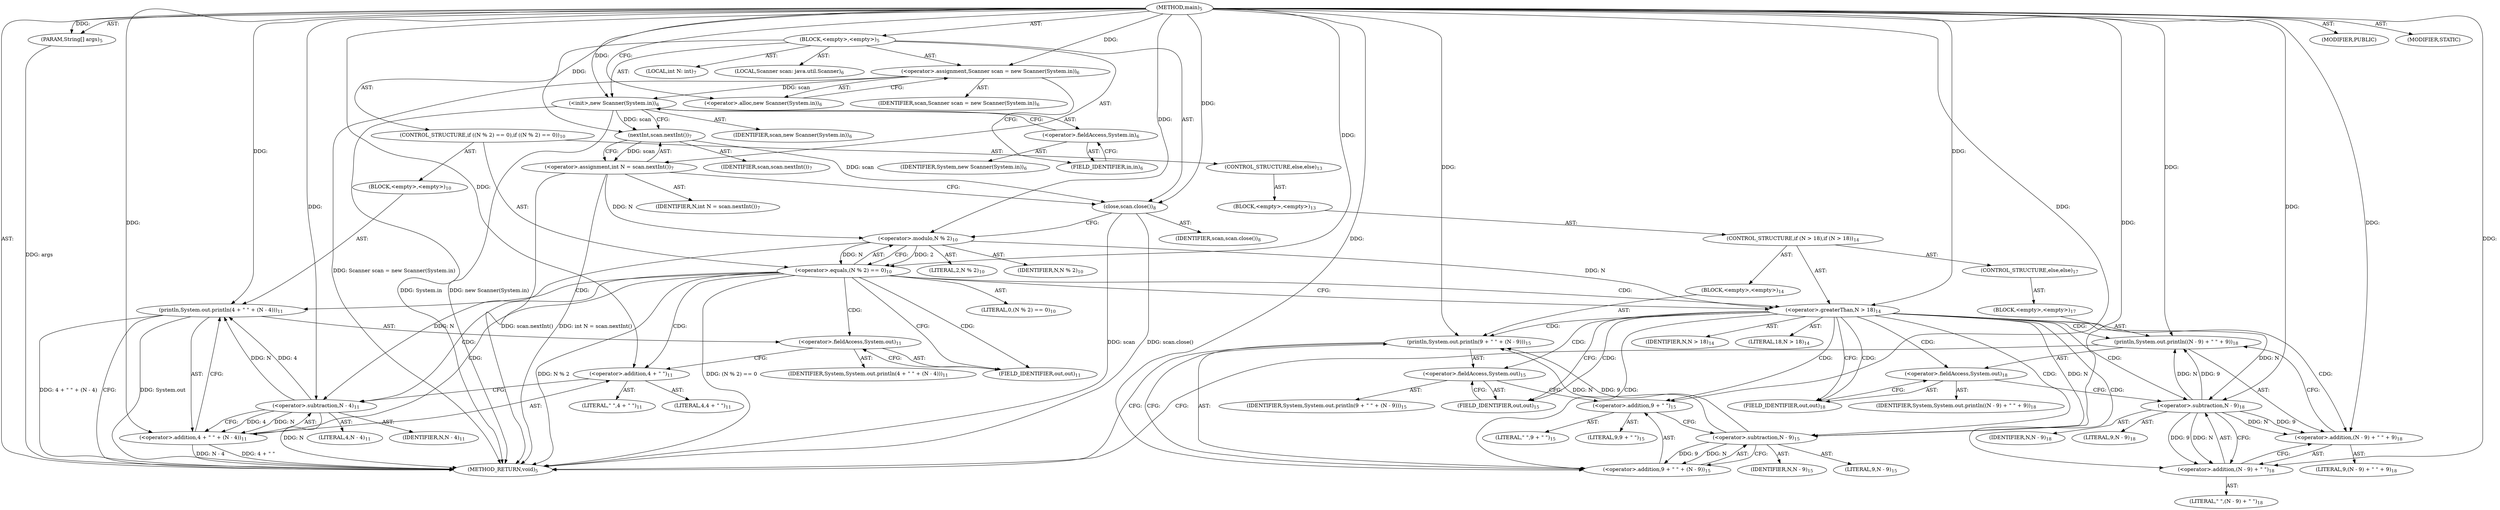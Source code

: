 digraph "main" {  
"19" [label = <(METHOD,main)<SUB>5</SUB>> ]
"20" [label = <(PARAM,String[] args)<SUB>5</SUB>> ]
"21" [label = <(BLOCK,&lt;empty&gt;,&lt;empty&gt;)<SUB>5</SUB>> ]
"4" [label = <(LOCAL,Scanner scan: java.util.Scanner)<SUB>6</SUB>> ]
"22" [label = <(&lt;operator&gt;.assignment,Scanner scan = new Scanner(System.in))<SUB>6</SUB>> ]
"23" [label = <(IDENTIFIER,scan,Scanner scan = new Scanner(System.in))<SUB>6</SUB>> ]
"24" [label = <(&lt;operator&gt;.alloc,new Scanner(System.in))<SUB>6</SUB>> ]
"25" [label = <(&lt;init&gt;,new Scanner(System.in))<SUB>6</SUB>> ]
"3" [label = <(IDENTIFIER,scan,new Scanner(System.in))<SUB>6</SUB>> ]
"26" [label = <(&lt;operator&gt;.fieldAccess,System.in)<SUB>6</SUB>> ]
"27" [label = <(IDENTIFIER,System,new Scanner(System.in))<SUB>6</SUB>> ]
"28" [label = <(FIELD_IDENTIFIER,in,in)<SUB>6</SUB>> ]
"29" [label = <(LOCAL,int N: int)<SUB>7</SUB>> ]
"30" [label = <(&lt;operator&gt;.assignment,int N = scan.nextInt())<SUB>7</SUB>> ]
"31" [label = <(IDENTIFIER,N,int N = scan.nextInt())<SUB>7</SUB>> ]
"32" [label = <(nextInt,scan.nextInt())<SUB>7</SUB>> ]
"33" [label = <(IDENTIFIER,scan,scan.nextInt())<SUB>7</SUB>> ]
"34" [label = <(close,scan.close())<SUB>8</SUB>> ]
"35" [label = <(IDENTIFIER,scan,scan.close())<SUB>8</SUB>> ]
"36" [label = <(CONTROL_STRUCTURE,if ((N % 2) == 0),if ((N % 2) == 0))<SUB>10</SUB>> ]
"37" [label = <(&lt;operator&gt;.equals,(N % 2) == 0)<SUB>10</SUB>> ]
"38" [label = <(&lt;operator&gt;.modulo,N % 2)<SUB>10</SUB>> ]
"39" [label = <(IDENTIFIER,N,N % 2)<SUB>10</SUB>> ]
"40" [label = <(LITERAL,2,N % 2)<SUB>10</SUB>> ]
"41" [label = <(LITERAL,0,(N % 2) == 0)<SUB>10</SUB>> ]
"42" [label = <(BLOCK,&lt;empty&gt;,&lt;empty&gt;)<SUB>10</SUB>> ]
"43" [label = <(println,System.out.println(4 + &quot; &quot; + (N - 4)))<SUB>11</SUB>> ]
"44" [label = <(&lt;operator&gt;.fieldAccess,System.out)<SUB>11</SUB>> ]
"45" [label = <(IDENTIFIER,System,System.out.println(4 + &quot; &quot; + (N - 4)))<SUB>11</SUB>> ]
"46" [label = <(FIELD_IDENTIFIER,out,out)<SUB>11</SUB>> ]
"47" [label = <(&lt;operator&gt;.addition,4 + &quot; &quot; + (N - 4))<SUB>11</SUB>> ]
"48" [label = <(&lt;operator&gt;.addition,4 + &quot; &quot;)<SUB>11</SUB>> ]
"49" [label = <(LITERAL,4,4 + &quot; &quot;)<SUB>11</SUB>> ]
"50" [label = <(LITERAL,&quot; &quot;,4 + &quot; &quot;)<SUB>11</SUB>> ]
"51" [label = <(&lt;operator&gt;.subtraction,N - 4)<SUB>11</SUB>> ]
"52" [label = <(IDENTIFIER,N,N - 4)<SUB>11</SUB>> ]
"53" [label = <(LITERAL,4,N - 4)<SUB>11</SUB>> ]
"54" [label = <(CONTROL_STRUCTURE,else,else)<SUB>13</SUB>> ]
"55" [label = <(BLOCK,&lt;empty&gt;,&lt;empty&gt;)<SUB>13</SUB>> ]
"56" [label = <(CONTROL_STRUCTURE,if (N &gt; 18),if (N &gt; 18))<SUB>14</SUB>> ]
"57" [label = <(&lt;operator&gt;.greaterThan,N &gt; 18)<SUB>14</SUB>> ]
"58" [label = <(IDENTIFIER,N,N &gt; 18)<SUB>14</SUB>> ]
"59" [label = <(LITERAL,18,N &gt; 18)<SUB>14</SUB>> ]
"60" [label = <(BLOCK,&lt;empty&gt;,&lt;empty&gt;)<SUB>14</SUB>> ]
"61" [label = <(println,System.out.println(9 + &quot; &quot; + (N - 9)))<SUB>15</SUB>> ]
"62" [label = <(&lt;operator&gt;.fieldAccess,System.out)<SUB>15</SUB>> ]
"63" [label = <(IDENTIFIER,System,System.out.println(9 + &quot; &quot; + (N - 9)))<SUB>15</SUB>> ]
"64" [label = <(FIELD_IDENTIFIER,out,out)<SUB>15</SUB>> ]
"65" [label = <(&lt;operator&gt;.addition,9 + &quot; &quot; + (N - 9))<SUB>15</SUB>> ]
"66" [label = <(&lt;operator&gt;.addition,9 + &quot; &quot;)<SUB>15</SUB>> ]
"67" [label = <(LITERAL,9,9 + &quot; &quot;)<SUB>15</SUB>> ]
"68" [label = <(LITERAL,&quot; &quot;,9 + &quot; &quot;)<SUB>15</SUB>> ]
"69" [label = <(&lt;operator&gt;.subtraction,N - 9)<SUB>15</SUB>> ]
"70" [label = <(IDENTIFIER,N,N - 9)<SUB>15</SUB>> ]
"71" [label = <(LITERAL,9,N - 9)<SUB>15</SUB>> ]
"72" [label = <(CONTROL_STRUCTURE,else,else)<SUB>17</SUB>> ]
"73" [label = <(BLOCK,&lt;empty&gt;,&lt;empty&gt;)<SUB>17</SUB>> ]
"74" [label = <(println,System.out.println((N - 9) + &quot; &quot; + 9))<SUB>18</SUB>> ]
"75" [label = <(&lt;operator&gt;.fieldAccess,System.out)<SUB>18</SUB>> ]
"76" [label = <(IDENTIFIER,System,System.out.println((N - 9) + &quot; &quot; + 9))<SUB>18</SUB>> ]
"77" [label = <(FIELD_IDENTIFIER,out,out)<SUB>18</SUB>> ]
"78" [label = <(&lt;operator&gt;.addition,(N - 9) + &quot; &quot; + 9)<SUB>18</SUB>> ]
"79" [label = <(&lt;operator&gt;.addition,(N - 9) + &quot; &quot;)<SUB>18</SUB>> ]
"80" [label = <(&lt;operator&gt;.subtraction,N - 9)<SUB>18</SUB>> ]
"81" [label = <(IDENTIFIER,N,N - 9)<SUB>18</SUB>> ]
"82" [label = <(LITERAL,9,N - 9)<SUB>18</SUB>> ]
"83" [label = <(LITERAL,&quot; &quot;,(N - 9) + &quot; &quot;)<SUB>18</SUB>> ]
"84" [label = <(LITERAL,9,(N - 9) + &quot; &quot; + 9)<SUB>18</SUB>> ]
"85" [label = <(MODIFIER,PUBLIC)> ]
"86" [label = <(MODIFIER,STATIC)> ]
"87" [label = <(METHOD_RETURN,void)<SUB>5</SUB>> ]
  "19" -> "20"  [ label = "AST: "] 
  "19" -> "21"  [ label = "AST: "] 
  "19" -> "85"  [ label = "AST: "] 
  "19" -> "86"  [ label = "AST: "] 
  "19" -> "87"  [ label = "AST: "] 
  "21" -> "4"  [ label = "AST: "] 
  "21" -> "22"  [ label = "AST: "] 
  "21" -> "25"  [ label = "AST: "] 
  "21" -> "29"  [ label = "AST: "] 
  "21" -> "30"  [ label = "AST: "] 
  "21" -> "34"  [ label = "AST: "] 
  "21" -> "36"  [ label = "AST: "] 
  "22" -> "23"  [ label = "AST: "] 
  "22" -> "24"  [ label = "AST: "] 
  "25" -> "3"  [ label = "AST: "] 
  "25" -> "26"  [ label = "AST: "] 
  "26" -> "27"  [ label = "AST: "] 
  "26" -> "28"  [ label = "AST: "] 
  "30" -> "31"  [ label = "AST: "] 
  "30" -> "32"  [ label = "AST: "] 
  "32" -> "33"  [ label = "AST: "] 
  "34" -> "35"  [ label = "AST: "] 
  "36" -> "37"  [ label = "AST: "] 
  "36" -> "42"  [ label = "AST: "] 
  "36" -> "54"  [ label = "AST: "] 
  "37" -> "38"  [ label = "AST: "] 
  "37" -> "41"  [ label = "AST: "] 
  "38" -> "39"  [ label = "AST: "] 
  "38" -> "40"  [ label = "AST: "] 
  "42" -> "43"  [ label = "AST: "] 
  "43" -> "44"  [ label = "AST: "] 
  "43" -> "47"  [ label = "AST: "] 
  "44" -> "45"  [ label = "AST: "] 
  "44" -> "46"  [ label = "AST: "] 
  "47" -> "48"  [ label = "AST: "] 
  "47" -> "51"  [ label = "AST: "] 
  "48" -> "49"  [ label = "AST: "] 
  "48" -> "50"  [ label = "AST: "] 
  "51" -> "52"  [ label = "AST: "] 
  "51" -> "53"  [ label = "AST: "] 
  "54" -> "55"  [ label = "AST: "] 
  "55" -> "56"  [ label = "AST: "] 
  "56" -> "57"  [ label = "AST: "] 
  "56" -> "60"  [ label = "AST: "] 
  "56" -> "72"  [ label = "AST: "] 
  "57" -> "58"  [ label = "AST: "] 
  "57" -> "59"  [ label = "AST: "] 
  "60" -> "61"  [ label = "AST: "] 
  "61" -> "62"  [ label = "AST: "] 
  "61" -> "65"  [ label = "AST: "] 
  "62" -> "63"  [ label = "AST: "] 
  "62" -> "64"  [ label = "AST: "] 
  "65" -> "66"  [ label = "AST: "] 
  "65" -> "69"  [ label = "AST: "] 
  "66" -> "67"  [ label = "AST: "] 
  "66" -> "68"  [ label = "AST: "] 
  "69" -> "70"  [ label = "AST: "] 
  "69" -> "71"  [ label = "AST: "] 
  "72" -> "73"  [ label = "AST: "] 
  "73" -> "74"  [ label = "AST: "] 
  "74" -> "75"  [ label = "AST: "] 
  "74" -> "78"  [ label = "AST: "] 
  "75" -> "76"  [ label = "AST: "] 
  "75" -> "77"  [ label = "AST: "] 
  "78" -> "79"  [ label = "AST: "] 
  "78" -> "84"  [ label = "AST: "] 
  "79" -> "80"  [ label = "AST: "] 
  "79" -> "83"  [ label = "AST: "] 
  "80" -> "81"  [ label = "AST: "] 
  "80" -> "82"  [ label = "AST: "] 
  "22" -> "28"  [ label = "CFG: "] 
  "25" -> "32"  [ label = "CFG: "] 
  "30" -> "34"  [ label = "CFG: "] 
  "34" -> "38"  [ label = "CFG: "] 
  "24" -> "22"  [ label = "CFG: "] 
  "26" -> "25"  [ label = "CFG: "] 
  "32" -> "30"  [ label = "CFG: "] 
  "37" -> "46"  [ label = "CFG: "] 
  "37" -> "57"  [ label = "CFG: "] 
  "28" -> "26"  [ label = "CFG: "] 
  "38" -> "37"  [ label = "CFG: "] 
  "43" -> "87"  [ label = "CFG: "] 
  "44" -> "48"  [ label = "CFG: "] 
  "47" -> "43"  [ label = "CFG: "] 
  "46" -> "44"  [ label = "CFG: "] 
  "48" -> "51"  [ label = "CFG: "] 
  "51" -> "47"  [ label = "CFG: "] 
  "57" -> "64"  [ label = "CFG: "] 
  "57" -> "77"  [ label = "CFG: "] 
  "61" -> "87"  [ label = "CFG: "] 
  "62" -> "66"  [ label = "CFG: "] 
  "65" -> "61"  [ label = "CFG: "] 
  "74" -> "87"  [ label = "CFG: "] 
  "64" -> "62"  [ label = "CFG: "] 
  "66" -> "69"  [ label = "CFG: "] 
  "69" -> "65"  [ label = "CFG: "] 
  "75" -> "80"  [ label = "CFG: "] 
  "78" -> "74"  [ label = "CFG: "] 
  "77" -> "75"  [ label = "CFG: "] 
  "79" -> "78"  [ label = "CFG: "] 
  "80" -> "79"  [ label = "CFG: "] 
  "19" -> "24"  [ label = "CFG: "] 
  "20" -> "87"  [ label = "DDG: args"] 
  "22" -> "87"  [ label = "DDG: Scanner scan = new Scanner(System.in)"] 
  "25" -> "87"  [ label = "DDG: System.in"] 
  "25" -> "87"  [ label = "DDG: new Scanner(System.in)"] 
  "30" -> "87"  [ label = "DDG: scan.nextInt()"] 
  "30" -> "87"  [ label = "DDG: int N = scan.nextInt()"] 
  "34" -> "87"  [ label = "DDG: scan"] 
  "34" -> "87"  [ label = "DDG: scan.close()"] 
  "37" -> "87"  [ label = "DDG: N % 2"] 
  "37" -> "87"  [ label = "DDG: (N % 2) == 0"] 
  "43" -> "87"  [ label = "DDG: System.out"] 
  "47" -> "87"  [ label = "DDG: 4 + &quot; &quot;"] 
  "51" -> "87"  [ label = "DDG: N"] 
  "47" -> "87"  [ label = "DDG: N - 4"] 
  "43" -> "87"  [ label = "DDG: 4 + &quot; &quot; + (N - 4)"] 
  "19" -> "20"  [ label = "DDG: "] 
  "19" -> "22"  [ label = "DDG: "] 
  "32" -> "30"  [ label = "DDG: scan"] 
  "22" -> "25"  [ label = "DDG: scan"] 
  "19" -> "25"  [ label = "DDG: "] 
  "32" -> "34"  [ label = "DDG: scan"] 
  "19" -> "34"  [ label = "DDG: "] 
  "25" -> "32"  [ label = "DDG: scan"] 
  "19" -> "32"  [ label = "DDG: "] 
  "38" -> "37"  [ label = "DDG: N"] 
  "38" -> "37"  [ label = "DDG: 2"] 
  "19" -> "37"  [ label = "DDG: "] 
  "30" -> "38"  [ label = "DDG: N"] 
  "19" -> "38"  [ label = "DDG: "] 
  "19" -> "43"  [ label = "DDG: "] 
  "51" -> "43"  [ label = "DDG: N"] 
  "51" -> "43"  [ label = "DDG: 4"] 
  "19" -> "47"  [ label = "DDG: "] 
  "51" -> "47"  [ label = "DDG: N"] 
  "51" -> "47"  [ label = "DDG: 4"] 
  "19" -> "48"  [ label = "DDG: "] 
  "38" -> "51"  [ label = "DDG: N"] 
  "19" -> "51"  [ label = "DDG: "] 
  "38" -> "57"  [ label = "DDG: N"] 
  "19" -> "57"  [ label = "DDG: "] 
  "19" -> "61"  [ label = "DDG: "] 
  "69" -> "61"  [ label = "DDG: N"] 
  "69" -> "61"  [ label = "DDG: 9"] 
  "19" -> "65"  [ label = "DDG: "] 
  "69" -> "65"  [ label = "DDG: N"] 
  "69" -> "65"  [ label = "DDG: 9"] 
  "80" -> "74"  [ label = "DDG: N"] 
  "80" -> "74"  [ label = "DDG: 9"] 
  "19" -> "74"  [ label = "DDG: "] 
  "19" -> "66"  [ label = "DDG: "] 
  "57" -> "69"  [ label = "DDG: N"] 
  "19" -> "69"  [ label = "DDG: "] 
  "80" -> "78"  [ label = "DDG: N"] 
  "80" -> "78"  [ label = "DDG: 9"] 
  "19" -> "78"  [ label = "DDG: "] 
  "80" -> "79"  [ label = "DDG: N"] 
  "80" -> "79"  [ label = "DDG: 9"] 
  "19" -> "79"  [ label = "DDG: "] 
  "57" -> "80"  [ label = "DDG: N"] 
  "19" -> "80"  [ label = "DDG: "] 
  "37" -> "47"  [ label = "CDG: "] 
  "37" -> "48"  [ label = "CDG: "] 
  "37" -> "51"  [ label = "CDG: "] 
  "37" -> "57"  [ label = "CDG: "] 
  "37" -> "46"  [ label = "CDG: "] 
  "37" -> "44"  [ label = "CDG: "] 
  "37" -> "43"  [ label = "CDG: "] 
  "57" -> "80"  [ label = "CDG: "] 
  "57" -> "61"  [ label = "CDG: "] 
  "57" -> "77"  [ label = "CDG: "] 
  "57" -> "64"  [ label = "CDG: "] 
  "57" -> "66"  [ label = "CDG: "] 
  "57" -> "75"  [ label = "CDG: "] 
  "57" -> "69"  [ label = "CDG: "] 
  "57" -> "74"  [ label = "CDG: "] 
  "57" -> "65"  [ label = "CDG: "] 
  "57" -> "78"  [ label = "CDG: "] 
  "57" -> "62"  [ label = "CDG: "] 
  "57" -> "79"  [ label = "CDG: "] 
}
